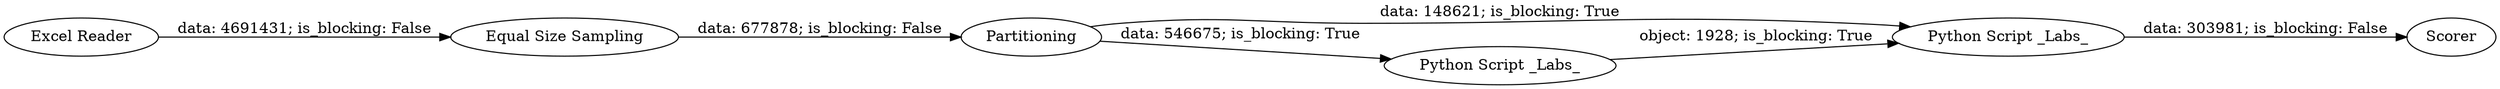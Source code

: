 digraph {
	"-5217603511910443742_1958" [label="Python Script _Labs_"]
	"-5217603511910443742_14" [label="Excel Reader"]
	"-5217603511910443742_15" [label="Equal Size Sampling"]
	"-5217603511910443742_1957" [label="Python Script _Labs_"]
	"-5217603511910443742_1959" [label=Partitioning]
	"-5217603511910443742_1962" [label=Scorer]
	"-5217603511910443742_1958" -> "-5217603511910443742_1962" [label="data: 303981; is_blocking: False"]
	"-5217603511910443742_1959" -> "-5217603511910443742_1957" [label="data: 546675; is_blocking: True"]
	"-5217603511910443742_15" -> "-5217603511910443742_1959" [label="data: 677878; is_blocking: False"]
	"-5217603511910443742_1959" -> "-5217603511910443742_1958" [label="data: 148621; is_blocking: True"]
	"-5217603511910443742_14" -> "-5217603511910443742_15" [label="data: 4691431; is_blocking: False"]
	"-5217603511910443742_1957" -> "-5217603511910443742_1958" [label="object: 1928; is_blocking: True"]
	rankdir=LR
}
